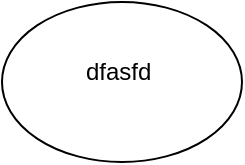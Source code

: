 <mxfile version="24.4.10" type="github">
  <diagram name="第 1 页" id="aWmGXfhr_mvr0s_05qPj">
    <mxGraphModel dx="1221" dy="1975" grid="1" gridSize="10" guides="1" tooltips="1" connect="1" arrows="1" fold="1" page="1" pageScale="1" pageWidth="827" pageHeight="1169" math="0" shadow="0">
      <root>
        <mxCell id="0" />
        <mxCell id="1" parent="0" />
        <mxCell id="InwH53h5y3d7uUYUXD5T-1" value="" style="ellipse;whiteSpace=wrap;html=1;" vertex="1" parent="1">
          <mxGeometry x="350" y="-430" width="120" height="80" as="geometry" />
        </mxCell>
        <mxCell id="InwH53h5y3d7uUYUXD5T-2" value="dfasfd&amp;nbsp;" style="text;html=1;align=center;verticalAlign=middle;whiteSpace=wrap;rounded=0;" vertex="1" parent="1">
          <mxGeometry x="380" y="-410" width="60" height="30" as="geometry" />
        </mxCell>
      </root>
    </mxGraphModel>
  </diagram>
</mxfile>
